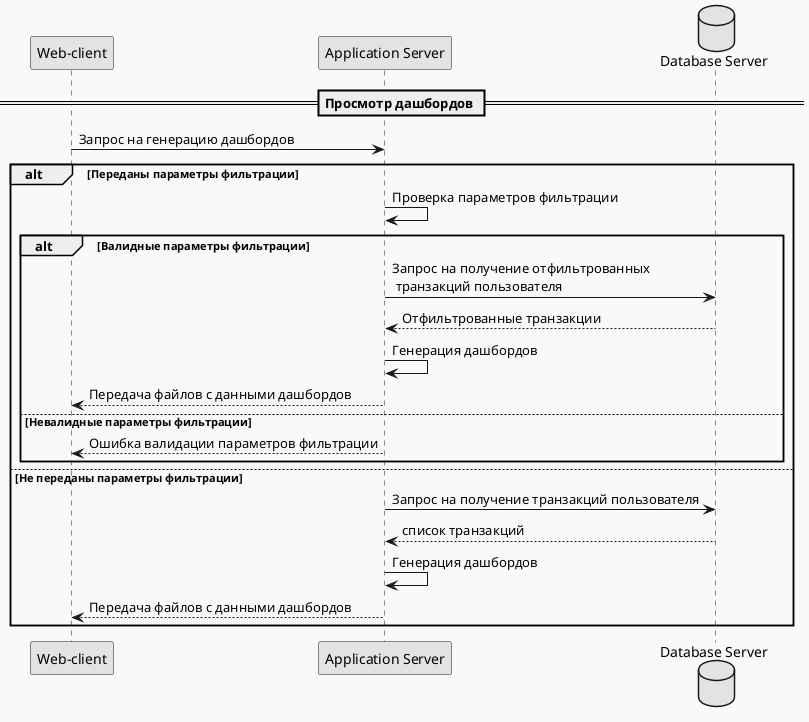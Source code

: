 @startuml uml-sequence dashboards mephi fin_project

skinparam monochrome true
skinparam backgroundColor #F9F9F9
skinparam componentStyle filled

participant "Web-client" as Web_client
participant "Application Server" as Backend
database "Database Server" as DB

== Просмотр дашбордов ==
Web_client -> Backend : Запрос на генерацию дашбордов

alt Переданы параметры фильтрации
    Backend -> Backend : Проверка параметров фильтрации
    alt Валидные параметры фильтрации
        Backend -> DB : Запрос на получение отфильтрованных \n транзакций пользователя
        DB --> Backend : Отфильтрованные транзакции
        Backend -> Backend : Генерация дашбордов
        Backend --> Web_client : Передача файлов с данными дашбордов
    else Невалидные параметры фильтрации
        Backend --> Web_client : Ошибка валидации параметров фильтрации
    end
    else Не переданы параметры фильтрации
    Backend -> DB : Запрос на получение транзакций пользователя
    DB --> Backend : список транзакций
    Backend -> Backend : Генерация дашбордов
    Backend --> Web_client : Передача файлов с данными дашбордов
end

@enduml
